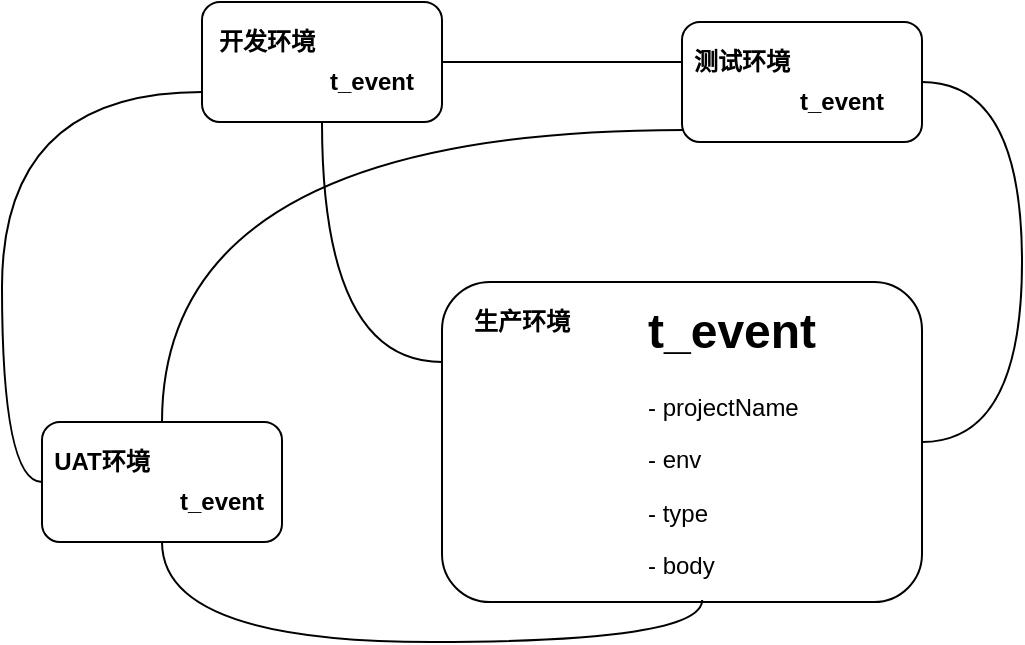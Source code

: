 <mxfile version="12.2.0" type="github" pages="1"><diagram id="IXrzEfiB0EZt1bpK10dE" name="Page-1"><mxGraphModel dx="1408" dy="755" grid="1" gridSize="10" guides="1" tooltips="1" connect="1" arrows="1" fold="1" page="1" pageScale="1" pageWidth="827" pageHeight="1169" math="0" shadow="0"><root><mxCell id="0"/><mxCell id="1" parent="0"/><mxCell id="coBl4MRpOWBdg3P6BhIr-21" value="" style="group" vertex="1" connectable="0" parent="1"><mxGeometry x="330" y="390" width="240" height="160" as="geometry"/></mxCell><mxCell id="coBl4MRpOWBdg3P6BhIr-1" value="" style="rounded=1;whiteSpace=wrap;html=1;" vertex="1" parent="coBl4MRpOWBdg3P6BhIr-21"><mxGeometry width="240" height="160" as="geometry"/></mxCell><mxCell id="coBl4MRpOWBdg3P6BhIr-14" value="&lt;h1&gt;t_event&lt;/h1&gt;&lt;p&gt;- projectName&lt;/p&gt;&lt;p&gt;- env&lt;br&gt;&lt;/p&gt;&lt;p&gt;- type&lt;/p&gt;&lt;p&gt;- body&lt;br&gt;&lt;/p&gt;" style="text;html=1;strokeColor=none;fillColor=none;spacing=5;spacingTop=-20;whiteSpace=wrap;overflow=hidden;rounded=0;container=1;" vertex="1" collapsed="1" parent="coBl4MRpOWBdg3P6BhIr-21"><mxGeometry x="97.5" y="5" width="130" height="150" as="geometry"><mxRectangle x="97.5" y="5" width="98" height="150" as="alternateBounds"/></mxGeometry></mxCell><mxCell id="coBl4MRpOWBdg3P6BhIr-18" value="&lt;b&gt;生产环境&lt;/b&gt;" style="text;html=1;strokeColor=none;fillColor=none;align=center;verticalAlign=middle;whiteSpace=wrap;rounded=0;" vertex="1" parent="coBl4MRpOWBdg3P6BhIr-21"><mxGeometry x="10" y="10" width="60" height="20" as="geometry"/></mxCell><mxCell id="coBl4MRpOWBdg3P6BhIr-41" style="edgeStyle=orthogonalEdgeStyle;curved=1;rounded=0;orthogonalLoop=1;jettySize=auto;html=1;entryX=0;entryY=0.5;entryDx=0;entryDy=0;exitX=0;exitY=0.75;exitDx=0;exitDy=0;endArrow=none;endFill=0;" edge="1" parent="1" source="coBl4MRpOWBdg3P6BhIr-3" target="coBl4MRpOWBdg3P6BhIr-2"><mxGeometry relative="1" as="geometry"><Array as="points"><mxPoint x="110" y="295"/><mxPoint x="110" y="490"/></Array></mxGeometry></mxCell><mxCell id="coBl4MRpOWBdg3P6BhIr-43" style="edgeStyle=orthogonalEdgeStyle;curved=1;rounded=0;orthogonalLoop=1;jettySize=auto;html=1;entryX=0.542;entryY=0.994;entryDx=0;entryDy=0;entryPerimeter=0;endArrow=none;endFill=0;" edge="1" parent="1" source="coBl4MRpOWBdg3P6BhIr-2" target="coBl4MRpOWBdg3P6BhIr-1"><mxGeometry relative="1" as="geometry"><Array as="points"><mxPoint x="190" y="570"/><mxPoint x="460" y="570"/></Array></mxGeometry></mxCell><mxCell id="coBl4MRpOWBdg3P6BhIr-44" style="edgeStyle=orthogonalEdgeStyle;curved=1;rounded=0;orthogonalLoop=1;jettySize=auto;html=1;entryX=1;entryY=0.5;entryDx=0;entryDy=0;endArrow=none;endFill=0;" edge="1" parent="1" source="coBl4MRpOWBdg3P6BhIr-1" target="coBl4MRpOWBdg3P6BhIr-4"><mxGeometry relative="1" as="geometry"><Array as="points"><mxPoint x="620" y="470"/><mxPoint x="620" y="290"/></Array></mxGeometry></mxCell><mxCell id="coBl4MRpOWBdg3P6BhIr-45" style="edgeStyle=orthogonalEdgeStyle;curved=1;rounded=0;orthogonalLoop=1;jettySize=auto;html=1;entryX=1;entryY=0.5;entryDx=0;entryDy=0;endArrow=none;endFill=0;" edge="1" parent="1" source="coBl4MRpOWBdg3P6BhIr-20" target="coBl4MRpOWBdg3P6BhIr-3"><mxGeometry relative="1" as="geometry"/></mxCell><mxCell id="coBl4MRpOWBdg3P6BhIr-46" style="edgeStyle=orthogonalEdgeStyle;curved=1;rounded=0;orthogonalLoop=1;jettySize=auto;html=1;entryX=0;entryY=0.25;entryDx=0;entryDy=0;endArrow=none;endFill=0;" edge="1" parent="1" source="coBl4MRpOWBdg3P6BhIr-3" target="coBl4MRpOWBdg3P6BhIr-1"><mxGeometry relative="1" as="geometry"/></mxCell><mxCell id="coBl4MRpOWBdg3P6BhIr-49" style="edgeStyle=orthogonalEdgeStyle;curved=1;rounded=0;orthogonalLoop=1;jettySize=auto;html=1;exitX=0.5;exitY=0;exitDx=0;exitDy=0;entryX=0.008;entryY=0.9;entryDx=0;entryDy=0;entryPerimeter=0;endArrow=none;endFill=0;" edge="1" parent="1" source="coBl4MRpOWBdg3P6BhIr-2" target="coBl4MRpOWBdg3P6BhIr-4"><mxGeometry relative="1" as="geometry"/></mxCell><mxCell id="coBl4MRpOWBdg3P6BhIr-58" value="" style="group" vertex="1" connectable="0" parent="1"><mxGeometry x="210" y="250" width="120" height="60" as="geometry"/></mxCell><mxCell id="coBl4MRpOWBdg3P6BhIr-24" value="" style="group" vertex="1" connectable="0" parent="coBl4MRpOWBdg3P6BhIr-58"><mxGeometry width="120" height="60" as="geometry"/></mxCell><mxCell id="coBl4MRpOWBdg3P6BhIr-3" value="" style="rounded=1;whiteSpace=wrap;html=1;" vertex="1" parent="coBl4MRpOWBdg3P6BhIr-24"><mxGeometry width="120" height="60" as="geometry"/></mxCell><mxCell id="coBl4MRpOWBdg3P6BhIr-51" value="&lt;b&gt;t_event&lt;/b&gt;" style="text;html=1;strokeColor=none;fillColor=none;align=center;verticalAlign=middle;whiteSpace=wrap;rounded=0;direction=south;" vertex="1" parent="coBl4MRpOWBdg3P6BhIr-24"><mxGeometry x="75" y="20" width="20" height="40" as="geometry"/></mxCell><mxCell id="coBl4MRpOWBdg3P6BhIr-19" value="开发环境" style="text;html=1;strokeColor=none;fillColor=none;align=center;verticalAlign=middle;whiteSpace=wrap;rounded=0;fontStyle=1" vertex="1" parent="coBl4MRpOWBdg3P6BhIr-24"><mxGeometry y="10" width="65" height="20" as="geometry"/></mxCell><mxCell id="coBl4MRpOWBdg3P6BhIr-59" value="" style="group" vertex="1" connectable="0" parent="1"><mxGeometry x="450" y="260" width="120" height="60" as="geometry"/></mxCell><mxCell id="coBl4MRpOWBdg3P6BhIr-22" value="" style="group" vertex="1" connectable="0" parent="coBl4MRpOWBdg3P6BhIr-59"><mxGeometry width="120" height="60" as="geometry"/></mxCell><mxCell id="coBl4MRpOWBdg3P6BhIr-4" value="" style="rounded=1;whiteSpace=wrap;html=1;" vertex="1" parent="coBl4MRpOWBdg3P6BhIr-22"><mxGeometry width="120" height="60" as="geometry"/></mxCell><mxCell id="coBl4MRpOWBdg3P6BhIr-52" value="&lt;b&gt;t_event&lt;/b&gt;" style="text;html=1;strokeColor=none;fillColor=none;align=center;verticalAlign=middle;whiteSpace=wrap;rounded=0;" vertex="1" parent="coBl4MRpOWBdg3P6BhIr-22"><mxGeometry x="60" y="30" width="40" height="20" as="geometry"/></mxCell><mxCell id="coBl4MRpOWBdg3P6BhIr-20" value="测试环境" style="text;html=1;strokeColor=none;fillColor=none;align=center;verticalAlign=middle;whiteSpace=wrap;rounded=0;fontStyle=1" vertex="1" parent="coBl4MRpOWBdg3P6BhIr-22"><mxGeometry y="10" width="60" height="20" as="geometry"/></mxCell><mxCell id="coBl4MRpOWBdg3P6BhIr-60" value="" style="group" vertex="1" connectable="0" parent="1"><mxGeometry x="130" y="460" width="120" height="60" as="geometry"/></mxCell><mxCell id="coBl4MRpOWBdg3P6BhIr-23" value="" style="group" vertex="1" connectable="0" parent="coBl4MRpOWBdg3P6BhIr-60"><mxGeometry width="120" height="60" as="geometry"/></mxCell><mxCell id="coBl4MRpOWBdg3P6BhIr-2" value="" style="rounded=1;whiteSpace=wrap;html=1;" vertex="1" parent="coBl4MRpOWBdg3P6BhIr-23"><mxGeometry width="120" height="60" as="geometry"/></mxCell><mxCell id="coBl4MRpOWBdg3P6BhIr-17" value="UAT环境" style="text;html=1;strokeColor=none;fillColor=none;align=center;verticalAlign=middle;whiteSpace=wrap;rounded=0;fontStyle=1" vertex="1" parent="coBl4MRpOWBdg3P6BhIr-23"><mxGeometry y="10" width="60" height="20" as="geometry"/></mxCell><mxCell id="coBl4MRpOWBdg3P6BhIr-50" value="&lt;b&gt;t_event&lt;/b&gt;" style="text;html=1;strokeColor=none;fillColor=none;align=center;verticalAlign=middle;whiteSpace=wrap;rounded=0;" vertex="1" parent="coBl4MRpOWBdg3P6BhIr-23"><mxGeometry x="70" y="30" width="40" height="20" as="geometry"/></mxCell></root></mxGraphModel></diagram></mxfile>